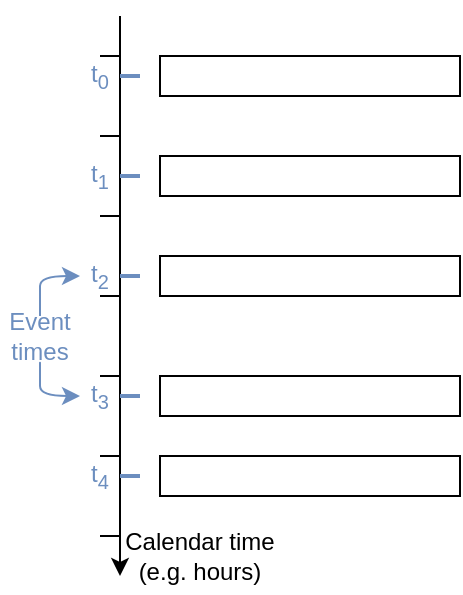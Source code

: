 <mxfile version="15.1.0" type="github">
  <diagram id="xdTVbCBKWqbJiQF50DGg" name="Page-1">
    <mxGraphModel dx="393" dy="621" grid="1" gridSize="10" guides="1" tooltips="1" connect="1" arrows="1" fold="1" page="1" pageScale="1" pageWidth="850" pageHeight="1100" math="0" shadow="0">
      <root>
        <mxCell id="0" />
        <mxCell id="1" parent="0" />
        <mxCell id="V2D7HZt5XUga1QAg5olH-1" value="" style="endArrow=classic;html=1;" edge="1" parent="1">
          <mxGeometry width="50" height="50" relative="1" as="geometry">
            <mxPoint x="120" y="160" as="sourcePoint" />
            <mxPoint x="120" y="440" as="targetPoint" />
          </mxGeometry>
        </mxCell>
        <mxCell id="V2D7HZt5XUga1QAg5olH-2" value="" style="rounded=0;whiteSpace=wrap;html=1;" vertex="1" parent="1">
          <mxGeometry x="140" y="180" width="150" height="20" as="geometry" />
        </mxCell>
        <mxCell id="V2D7HZt5XUga1QAg5olH-3" value="" style="endArrow=none;html=1;" edge="1" parent="1">
          <mxGeometry width="50" height="50" relative="1" as="geometry">
            <mxPoint x="110" y="180" as="sourcePoint" />
            <mxPoint x="120" y="180" as="targetPoint" />
          </mxGeometry>
        </mxCell>
        <mxCell id="V2D7HZt5XUga1QAg5olH-4" value="" style="endArrow=none;html=1;" edge="1" parent="1">
          <mxGeometry width="50" height="50" relative="1" as="geometry">
            <mxPoint x="110" y="220" as="sourcePoint" />
            <mxPoint x="120" y="220" as="targetPoint" />
          </mxGeometry>
        </mxCell>
        <mxCell id="V2D7HZt5XUga1QAg5olH-5" value="" style="endArrow=none;html=1;" edge="1" parent="1">
          <mxGeometry width="50" height="50" relative="1" as="geometry">
            <mxPoint x="110" y="260" as="sourcePoint" />
            <mxPoint x="120" y="260" as="targetPoint" />
          </mxGeometry>
        </mxCell>
        <mxCell id="V2D7HZt5XUga1QAg5olH-6" value="" style="endArrow=none;html=1;" edge="1" parent="1">
          <mxGeometry width="50" height="50" relative="1" as="geometry">
            <mxPoint x="110" y="300" as="sourcePoint" />
            <mxPoint x="120" y="300" as="targetPoint" />
          </mxGeometry>
        </mxCell>
        <mxCell id="V2D7HZt5XUga1QAg5olH-7" value="" style="endArrow=none;html=1;" edge="1" parent="1">
          <mxGeometry width="50" height="50" relative="1" as="geometry">
            <mxPoint x="110.0" y="340" as="sourcePoint" />
            <mxPoint x="120.0" y="340" as="targetPoint" />
          </mxGeometry>
        </mxCell>
        <mxCell id="V2D7HZt5XUga1QAg5olH-8" value="" style="endArrow=none;html=1;" edge="1" parent="1">
          <mxGeometry width="50" height="50" relative="1" as="geometry">
            <mxPoint x="110.0" y="380" as="sourcePoint" />
            <mxPoint x="120.0" y="380" as="targetPoint" />
          </mxGeometry>
        </mxCell>
        <mxCell id="V2D7HZt5XUga1QAg5olH-10" value="" style="endArrow=none;html=1;" edge="1" parent="1">
          <mxGeometry width="50" height="50" relative="1" as="geometry">
            <mxPoint x="110.0" y="420" as="sourcePoint" />
            <mxPoint x="120" y="420" as="targetPoint" />
          </mxGeometry>
        </mxCell>
        <mxCell id="V2D7HZt5XUga1QAg5olH-12" value="" style="endArrow=none;html=1;fillColor=#dae8fc;strokeColor=#6c8ebf;strokeWidth=2;" edge="1" parent="1">
          <mxGeometry width="50" height="50" relative="1" as="geometry">
            <mxPoint x="120" y="190" as="sourcePoint" />
            <mxPoint x="130" y="190" as="targetPoint" />
          </mxGeometry>
        </mxCell>
        <mxCell id="V2D7HZt5XUga1QAg5olH-13" value="" style="endArrow=none;html=1;fillColor=#dae8fc;strokeColor=#6c8ebf;strokeWidth=2;" edge="1" parent="1">
          <mxGeometry width="50" height="50" relative="1" as="geometry">
            <mxPoint x="120" y="240" as="sourcePoint" />
            <mxPoint x="130" y="240" as="targetPoint" />
          </mxGeometry>
        </mxCell>
        <mxCell id="V2D7HZt5XUga1QAg5olH-14" value="" style="rounded=0;whiteSpace=wrap;html=1;" vertex="1" parent="1">
          <mxGeometry x="140" y="280" width="150" height="20" as="geometry" />
        </mxCell>
        <mxCell id="V2D7HZt5XUga1QAg5olH-15" value="" style="endArrow=none;html=1;fillColor=#dae8fc;strokeColor=#6c8ebf;strokeWidth=2;" edge="1" parent="1">
          <mxGeometry width="50" height="50" relative="1" as="geometry">
            <mxPoint x="120" y="290" as="sourcePoint" />
            <mxPoint x="130" y="290" as="targetPoint" />
          </mxGeometry>
        </mxCell>
        <mxCell id="V2D7HZt5XUga1QAg5olH-16" value="" style="endArrow=none;html=1;fillColor=#dae8fc;strokeColor=#6c8ebf;strokeWidth=2;" edge="1" parent="1">
          <mxGeometry width="50" height="50" relative="1" as="geometry">
            <mxPoint x="120" y="350" as="sourcePoint" />
            <mxPoint x="130" y="350" as="targetPoint" />
          </mxGeometry>
        </mxCell>
        <mxCell id="V2D7HZt5XUga1QAg5olH-17" value="" style="endArrow=none;html=1;fillColor=#dae8fc;strokeColor=#6c8ebf;strokeWidth=2;" edge="1" parent="1">
          <mxGeometry width="50" height="50" relative="1" as="geometry">
            <mxPoint x="120" y="390" as="sourcePoint" />
            <mxPoint x="130" y="390" as="targetPoint" />
          </mxGeometry>
        </mxCell>
        <mxCell id="V2D7HZt5XUga1QAg5olH-19" value="" style="rounded=0;whiteSpace=wrap;html=1;" vertex="1" parent="1">
          <mxGeometry x="140" y="230" width="150" height="20" as="geometry" />
        </mxCell>
        <mxCell id="V2D7HZt5XUga1QAg5olH-20" value="" style="rounded=0;whiteSpace=wrap;html=1;" vertex="1" parent="1">
          <mxGeometry x="140" y="340" width="150" height="20" as="geometry" />
        </mxCell>
        <mxCell id="V2D7HZt5XUga1QAg5olH-21" value="" style="rounded=0;whiteSpace=wrap;html=1;" vertex="1" parent="1">
          <mxGeometry x="140" y="380" width="150" height="20" as="geometry" />
        </mxCell>
        <mxCell id="V2D7HZt5XUga1QAg5olH-22" value="Calendar time (e.g. hours)" style="text;html=1;strokeColor=none;fillColor=none;align=center;verticalAlign=middle;whiteSpace=wrap;rounded=0;" vertex="1" parent="1">
          <mxGeometry x="120" y="420" width="80" height="20" as="geometry" />
        </mxCell>
        <mxCell id="V2D7HZt5XUga1QAg5olH-23" value="Event times" style="text;html=1;strokeColor=none;fillColor=none;align=center;verticalAlign=middle;whiteSpace=wrap;rounded=0;fontColor=#6C8EBF;" vertex="1" parent="1">
          <mxGeometry x="60" y="310" width="40" height="20" as="geometry" />
        </mxCell>
        <mxCell id="V2D7HZt5XUga1QAg5olH-24" value="t&lt;sub&gt;0&lt;/sub&gt;" style="text;html=1;strokeColor=none;fillColor=none;align=center;verticalAlign=middle;whiteSpace=wrap;rounded=0;fontColor=#6C8EBF;" vertex="1" parent="1">
          <mxGeometry x="100" y="180" width="20" height="20" as="geometry" />
        </mxCell>
        <mxCell id="V2D7HZt5XUga1QAg5olH-25" value="t&lt;sub&gt;1&lt;/sub&gt;" style="text;html=1;strokeColor=none;fillColor=none;align=center;verticalAlign=middle;whiteSpace=wrap;rounded=0;fontColor=#6C8EBF;" vertex="1" parent="1">
          <mxGeometry x="100" y="230" width="20" height="20" as="geometry" />
        </mxCell>
        <mxCell id="V2D7HZt5XUga1QAg5olH-27" value="t&lt;sub&gt;2&lt;/sub&gt;" style="text;html=1;strokeColor=none;fillColor=none;align=center;verticalAlign=middle;whiteSpace=wrap;rounded=0;fontColor=#6C8EBF;" vertex="1" parent="1">
          <mxGeometry x="100" y="280" width="20" height="20" as="geometry" />
        </mxCell>
        <mxCell id="V2D7HZt5XUga1QAg5olH-28" value="t&lt;sub&gt;3&lt;/sub&gt;" style="text;html=1;strokeColor=none;fillColor=none;align=center;verticalAlign=middle;whiteSpace=wrap;rounded=0;fontColor=#6C8EBF;" vertex="1" parent="1">
          <mxGeometry x="100" y="340" width="20" height="20" as="geometry" />
        </mxCell>
        <mxCell id="V2D7HZt5XUga1QAg5olH-32" value="t&lt;sub&gt;4&lt;/sub&gt;" style="text;html=1;strokeColor=none;fillColor=none;align=center;verticalAlign=middle;whiteSpace=wrap;rounded=0;fontColor=#6C8EBF;" vertex="1" parent="1">
          <mxGeometry x="100" y="380" width="20" height="20" as="geometry" />
        </mxCell>
        <mxCell id="V2D7HZt5XUga1QAg5olH-33" value="" style="curved=1;endArrow=classic;html=1;fontColor=#6C8EBF;strokeWidth=1;strokeColor=#6C8EBF;" edge="1" parent="1">
          <mxGeometry width="50" height="50" relative="1" as="geometry">
            <mxPoint x="80" y="310" as="sourcePoint" />
            <mxPoint x="100" y="290" as="targetPoint" />
            <Array as="points">
              <mxPoint x="80" y="300" />
              <mxPoint x="80" y="290" />
            </Array>
          </mxGeometry>
        </mxCell>
        <mxCell id="V2D7HZt5XUga1QAg5olH-34" value="" style="curved=1;endArrow=classic;html=1;fontColor=#6C8EBF;strokeWidth=1;strokeColor=#6C8EBF;" edge="1" parent="1">
          <mxGeometry width="50" height="50" relative="1" as="geometry">
            <mxPoint x="80" y="340" as="sourcePoint" />
            <mxPoint x="100" y="350" as="targetPoint" />
            <Array as="points">
              <mxPoint x="80" y="330" />
              <mxPoint x="80" y="340" />
              <mxPoint x="80" y="350" />
            </Array>
          </mxGeometry>
        </mxCell>
      </root>
    </mxGraphModel>
  </diagram>
</mxfile>
